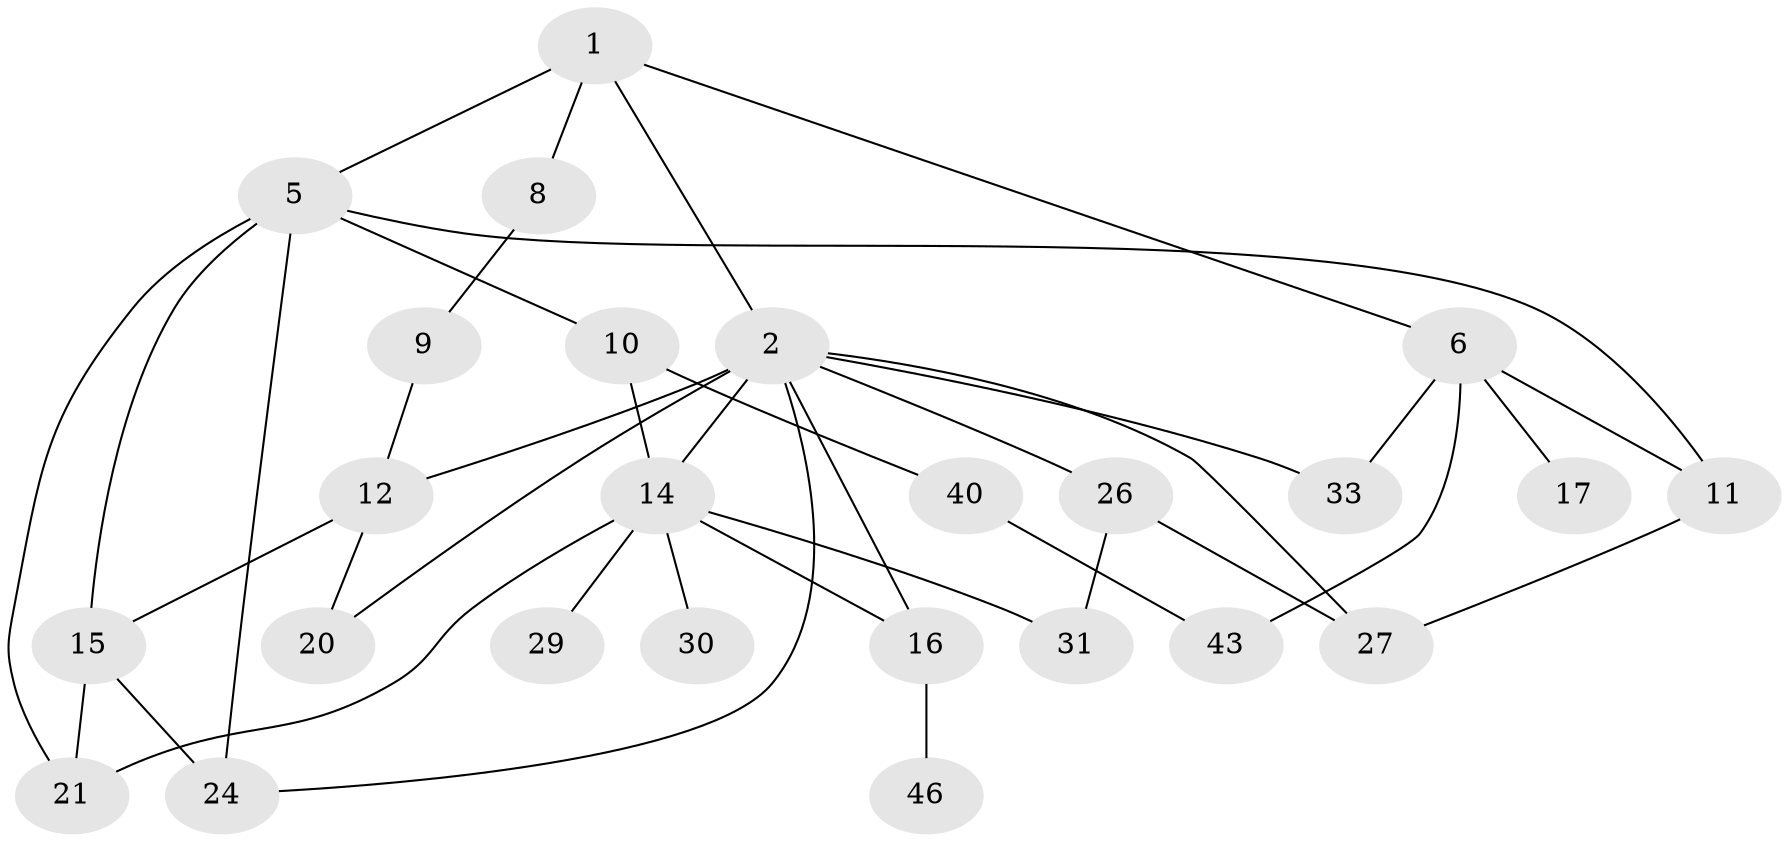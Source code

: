 // original degree distribution, {5: 0.12, 6: 0.04, 2: 0.48, 3: 0.12, 4: 0.08, 1: 0.16}
// Generated by graph-tools (version 1.1) at 2025/13/03/09/25 04:13:33]
// undirected, 25 vertices, 39 edges
graph export_dot {
graph [start="1"]
  node [color=gray90,style=filled];
  1 [super="+37+3"];
  2 [super="+4+18"];
  5 [super="+13+22+7"];
  6;
  8;
  9;
  10;
  11;
  12 [super="+23+42"];
  14 [super="+19"];
  15 [super="+44+25"];
  16 [super="+28"];
  17;
  20;
  21;
  24 [super="+34+41"];
  26;
  27 [super="+47"];
  29;
  30;
  31;
  33 [super="+38"];
  40;
  43;
  46 [super="+49"];
  1 -- 2;
  1 -- 5;
  1 -- 8;
  1 -- 6;
  2 -- 14 [weight=2];
  2 -- 20;
  2 -- 27;
  2 -- 16;
  2 -- 26;
  2 -- 12;
  2 -- 33;
  2 -- 24;
  5 -- 10;
  5 -- 24;
  5 -- 21;
  5 -- 15;
  5 -- 11;
  6 -- 17;
  6 -- 33;
  6 -- 11;
  6 -- 43;
  8 -- 9;
  9 -- 12;
  10 -- 40;
  10 -- 14;
  11 -- 27;
  12 -- 15;
  12 -- 20;
  14 -- 30;
  14 -- 31;
  14 -- 16;
  14 -- 21;
  14 -- 29;
  15 -- 24;
  15 -- 21;
  16 -- 46;
  26 -- 31;
  26 -- 27;
  40 -- 43;
}
